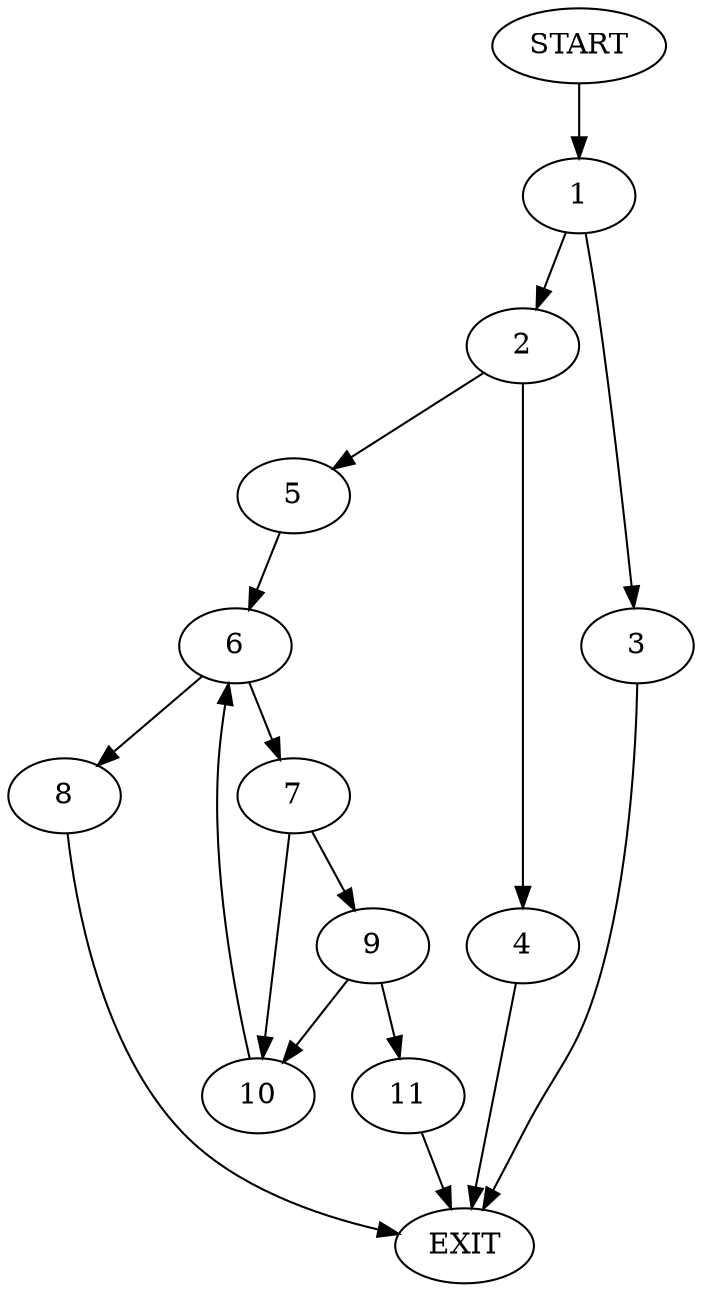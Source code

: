 digraph {
0 [label="START"]
12 [label="EXIT"]
0 -> 1
1 -> 2
1 -> 3
2 -> 4
2 -> 5
3 -> 12
4 -> 12
5 -> 6
6 -> 7
6 -> 8
8 -> 12
7 -> 9
7 -> 10
10 -> 6
9 -> 11
9 -> 10
11 -> 12
}
